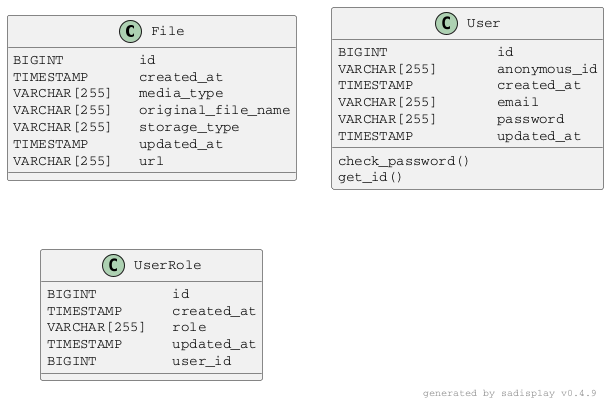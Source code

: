 @startuml

skinparam defaultFontName Courier

Class File {
    BIGINT       ★ id                
    TIMESTAMP    ⚪ created_at        
    VARCHAR[255] ⚪ media_type        
    VARCHAR[255] ⚪ original_file_name
    VARCHAR[255] ⚪ storage_type      
    TIMESTAMP    ⚪ updated_at        
    VARCHAR[255] ⚪ url               
}

Class User {
    BIGINT           ★ id          
    VARCHAR[255]     ⚪ anonymous_id
    TIMESTAMP        ⚪ created_at  
    VARCHAR[255]     ⚪ email       
    VARCHAR[255]     ⚪ password    
    TIMESTAMP        ⚪ updated_at  
    check_password()               
    get_id()                       
}

Class UserRole {
    BIGINT       ★ id        
    TIMESTAMP    ⚪ created_at
    VARCHAR[255] ⚪ role      
    TIMESTAMP    ⚪ updated_at
    BIGINT       ⚪ user_id   
}

right footer generated by sadisplay v0.4.9

@enduml